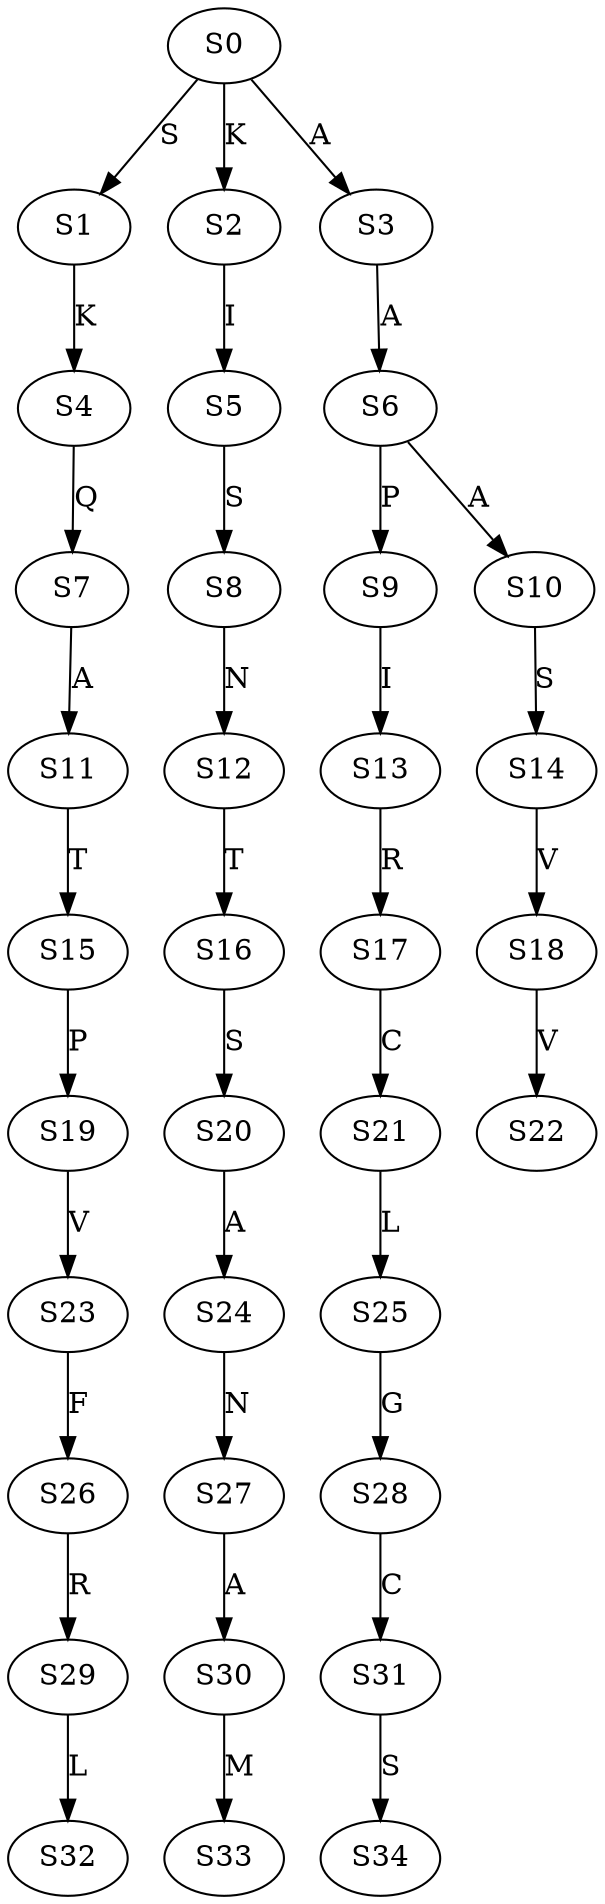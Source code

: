 strict digraph  {
	S0 -> S1 [ label = S ];
	S0 -> S2 [ label = K ];
	S0 -> S3 [ label = A ];
	S1 -> S4 [ label = K ];
	S2 -> S5 [ label = I ];
	S3 -> S6 [ label = A ];
	S4 -> S7 [ label = Q ];
	S5 -> S8 [ label = S ];
	S6 -> S9 [ label = P ];
	S6 -> S10 [ label = A ];
	S7 -> S11 [ label = A ];
	S8 -> S12 [ label = N ];
	S9 -> S13 [ label = I ];
	S10 -> S14 [ label = S ];
	S11 -> S15 [ label = T ];
	S12 -> S16 [ label = T ];
	S13 -> S17 [ label = R ];
	S14 -> S18 [ label = V ];
	S15 -> S19 [ label = P ];
	S16 -> S20 [ label = S ];
	S17 -> S21 [ label = C ];
	S18 -> S22 [ label = V ];
	S19 -> S23 [ label = V ];
	S20 -> S24 [ label = A ];
	S21 -> S25 [ label = L ];
	S23 -> S26 [ label = F ];
	S24 -> S27 [ label = N ];
	S25 -> S28 [ label = G ];
	S26 -> S29 [ label = R ];
	S27 -> S30 [ label = A ];
	S28 -> S31 [ label = C ];
	S29 -> S32 [ label = L ];
	S30 -> S33 [ label = M ];
	S31 -> S34 [ label = S ];
}
